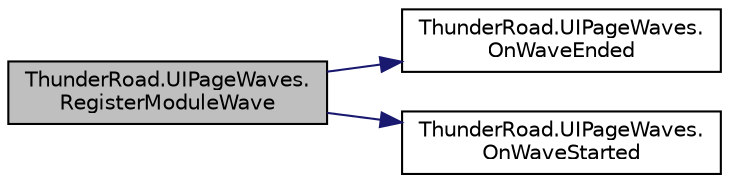 digraph "ThunderRoad.UIPageWaves.RegisterModuleWave"
{
 // LATEX_PDF_SIZE
  edge [fontname="Helvetica",fontsize="10",labelfontname="Helvetica",labelfontsize="10"];
  node [fontname="Helvetica",fontsize="10",shape=record];
  rankdir="LR";
  Node1 [label="ThunderRoad.UIPageWaves.\lRegisterModuleWave",height=0.2,width=0.4,color="black", fillcolor="grey75", style="filled", fontcolor="black",tooltip=" "];
  Node1 -> Node2 [color="midnightblue",fontsize="10",style="solid",fontname="Helvetica"];
  Node2 [label="ThunderRoad.UIPageWaves.\lOnWaveEnded",height=0.2,width=0.4,color="black", fillcolor="white", style="filled",URL="$class_thunder_road_1_1_u_i_page_waves.html#a842a05706d4dac56496689ce445e197c",tooltip=" "];
  Node1 -> Node3 [color="midnightblue",fontsize="10",style="solid",fontname="Helvetica"];
  Node3 [label="ThunderRoad.UIPageWaves.\lOnWaveStarted",height=0.2,width=0.4,color="black", fillcolor="white", style="filled",URL="$class_thunder_road_1_1_u_i_page_waves.html#a0fab6a3c77408e46ca3ce077bbf6de07",tooltip=" "];
}
